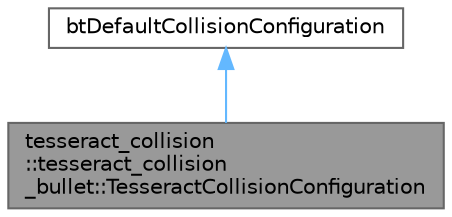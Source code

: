 digraph "tesseract_collision::tesseract_collision_bullet::TesseractCollisionConfiguration"
{
 // LATEX_PDF_SIZE
  bgcolor="transparent";
  edge [fontname=Helvetica,fontsize=10,labelfontname=Helvetica,labelfontsize=10];
  node [fontname=Helvetica,fontsize=10,shape=box,height=0.2,width=0.4];
  Node1 [label="tesseract_collision\l::tesseract_collision\l_bullet::TesseractCollisionConfiguration",height=0.2,width=0.4,color="gray40", fillcolor="grey60", style="filled", fontcolor="black",tooltip="This is a modified configuration that included the modified Bullet algorithms."];
  Node2 -> Node1 [dir="back",color="steelblue1",style="solid"];
  Node2 [label="btDefaultCollisionConfiguration",height=0.2,width=0.4,color="gray40", fillcolor="white", style="filled",tooltip=" "];
}
